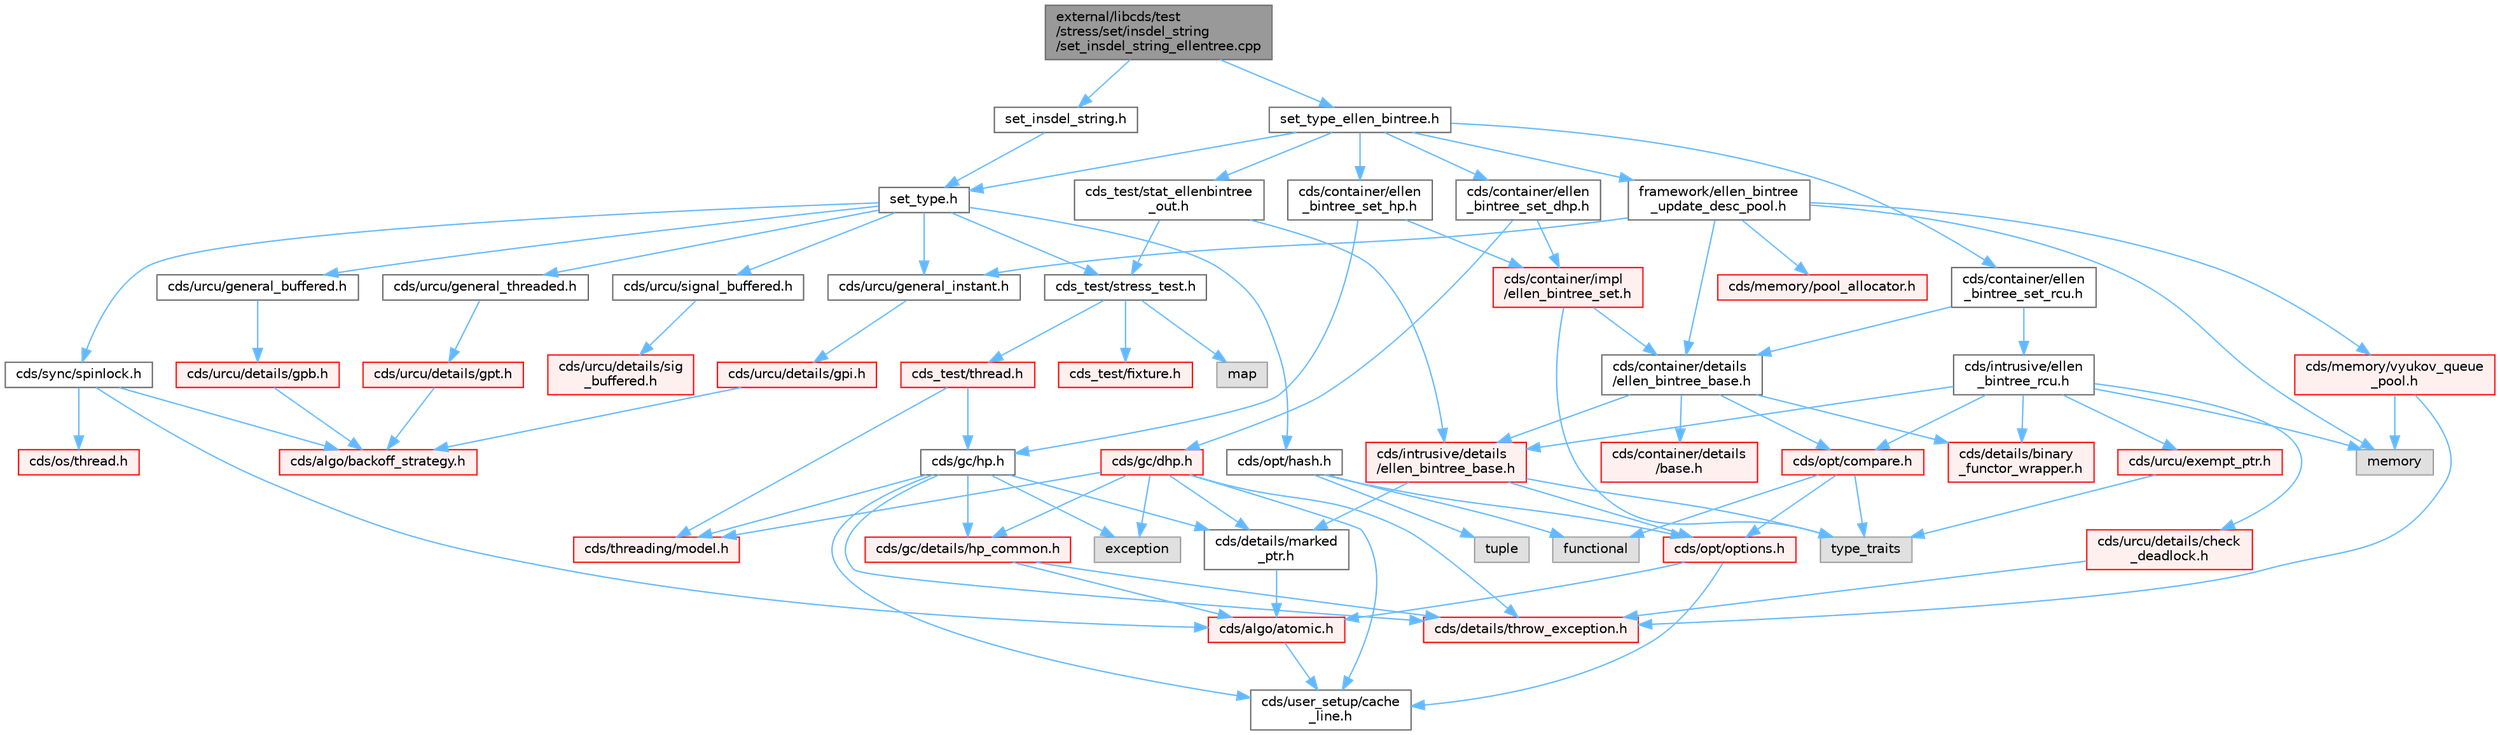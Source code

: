 digraph "external/libcds/test/stress/set/insdel_string/set_insdel_string_ellentree.cpp"
{
 // LATEX_PDF_SIZE
  bgcolor="transparent";
  edge [fontname=Helvetica,fontsize=10,labelfontname=Helvetica,labelfontsize=10];
  node [fontname=Helvetica,fontsize=10,shape=box,height=0.2,width=0.4];
  Node1 [id="Node000001",label="external/libcds/test\l/stress/set/insdel_string\l/set_insdel_string_ellentree.cpp",height=0.2,width=0.4,color="gray40", fillcolor="grey60", style="filled", fontcolor="black",tooltip=" "];
  Node1 -> Node2 [id="edge1_Node000001_Node000002",color="steelblue1",style="solid",tooltip=" "];
  Node2 [id="Node000002",label="set_insdel_string.h",height=0.2,width=0.4,color="grey40", fillcolor="white", style="filled",URL="$set__insdel__string_8h.html",tooltip=" "];
  Node2 -> Node3 [id="edge2_Node000002_Node000003",color="steelblue1",style="solid",tooltip=" "];
  Node3 [id="Node000003",label="set_type.h",height=0.2,width=0.4,color="grey40", fillcolor="white", style="filled",URL="$set__type_8h.html",tooltip=" "];
  Node3 -> Node4 [id="edge3_Node000003_Node000004",color="steelblue1",style="solid",tooltip=" "];
  Node4 [id="Node000004",label="cds/urcu/general_instant.h",height=0.2,width=0.4,color="grey40", fillcolor="white", style="filled",URL="$general__instant_8h.html",tooltip=" "];
  Node4 -> Node5 [id="edge4_Node000004_Node000005",color="steelblue1",style="solid",tooltip=" "];
  Node5 [id="Node000005",label="cds/urcu/details/gpi.h",height=0.2,width=0.4,color="red", fillcolor="#FFF0F0", style="filled",URL="$gpi_8h.html",tooltip=" "];
  Node5 -> Node55 [id="edge5_Node000005_Node000055",color="steelblue1",style="solid",tooltip=" "];
  Node55 [id="Node000055",label="cds/algo/backoff_strategy.h",height=0.2,width=0.4,color="red", fillcolor="#FFF0F0", style="filled",URL="$backoff__strategy_8h.html",tooltip=" "];
  Node3 -> Node59 [id="edge6_Node000003_Node000059",color="steelblue1",style="solid",tooltip=" "];
  Node59 [id="Node000059",label="cds/urcu/general_buffered.h",height=0.2,width=0.4,color="grey40", fillcolor="white", style="filled",URL="$general__buffered_8h.html",tooltip=" "];
  Node59 -> Node60 [id="edge7_Node000059_Node000060",color="steelblue1",style="solid",tooltip=" "];
  Node60 [id="Node000060",label="cds/urcu/details/gpb.h",height=0.2,width=0.4,color="red", fillcolor="#FFF0F0", style="filled",URL="$gpb_8h.html",tooltip=" "];
  Node60 -> Node55 [id="edge8_Node000060_Node000055",color="steelblue1",style="solid",tooltip=" "];
  Node3 -> Node73 [id="edge9_Node000003_Node000073",color="steelblue1",style="solid",tooltip=" "];
  Node73 [id="Node000073",label="cds/urcu/general_threaded.h",height=0.2,width=0.4,color="grey40", fillcolor="white", style="filled",URL="$general__threaded_8h.html",tooltip=" "];
  Node73 -> Node74 [id="edge10_Node000073_Node000074",color="steelblue1",style="solid",tooltip=" "];
  Node74 [id="Node000074",label="cds/urcu/details/gpt.h",height=0.2,width=0.4,color="red", fillcolor="#FFF0F0", style="filled",URL="$gpt_8h.html",tooltip=" "];
  Node74 -> Node55 [id="edge11_Node000074_Node000055",color="steelblue1",style="solid",tooltip=" "];
  Node3 -> Node77 [id="edge12_Node000003_Node000077",color="steelblue1",style="solid",tooltip=" "];
  Node77 [id="Node000077",label="cds/urcu/signal_buffered.h",height=0.2,width=0.4,color="grey40", fillcolor="white", style="filled",URL="$signal__buffered_8h.html",tooltip=" "];
  Node77 -> Node78 [id="edge13_Node000077_Node000078",color="steelblue1",style="solid",tooltip=" "];
  Node78 [id="Node000078",label="cds/urcu/details/sig\l_buffered.h",height=0.2,width=0.4,color="red", fillcolor="#FFF0F0", style="filled",URL="$sig__buffered_8h.html",tooltip=" "];
  Node3 -> Node80 [id="edge14_Node000003_Node000080",color="steelblue1",style="solid",tooltip=" "];
  Node80 [id="Node000080",label="cds/opt/hash.h",height=0.2,width=0.4,color="grey40", fillcolor="white", style="filled",URL="$external_2libcds_2cds_2opt_2hash_8h.html",tooltip=" "];
  Node80 -> Node81 [id="edge15_Node000080_Node000081",color="steelblue1",style="solid",tooltip=" "];
  Node81 [id="Node000081",label="tuple",height=0.2,width=0.4,color="grey60", fillcolor="#E0E0E0", style="filled",tooltip=" "];
  Node80 -> Node82 [id="edge16_Node000080_Node000082",color="steelblue1",style="solid",tooltip=" "];
  Node82 [id="Node000082",label="functional",height=0.2,width=0.4,color="grey60", fillcolor="#E0E0E0", style="filled",tooltip=" "];
  Node80 -> Node67 [id="edge17_Node000080_Node000067",color="steelblue1",style="solid",tooltip=" "];
  Node67 [id="Node000067",label="cds/opt/options.h",height=0.2,width=0.4,color="red", fillcolor="#FFF0F0", style="filled",URL="$opt_2options_8h.html",tooltip=" "];
  Node67 -> Node24 [id="edge18_Node000067_Node000024",color="steelblue1",style="solid",tooltip=" "];
  Node24 [id="Node000024",label="cds/user_setup/cache\l_line.h",height=0.2,width=0.4,color="grey40", fillcolor="white", style="filled",URL="$cache__line_8h.html",tooltip="Cache-line size definition"];
  Node67 -> Node10 [id="edge19_Node000067_Node000010",color="steelblue1",style="solid",tooltip=" "];
  Node10 [id="Node000010",label="cds/algo/atomic.h",height=0.2,width=0.4,color="red", fillcolor="#FFF0F0", style="filled",URL="$external_2libcds_2cds_2algo_2atomic_8h.html",tooltip=" "];
  Node10 -> Node24 [id="edge20_Node000010_Node000024",color="steelblue1",style="solid",tooltip=" "];
  Node3 -> Node83 [id="edge21_Node000003_Node000083",color="steelblue1",style="solid",tooltip=" "];
  Node83 [id="Node000083",label="cds/sync/spinlock.h",height=0.2,width=0.4,color="grey40", fillcolor="white", style="filled",URL="$sync_2spinlock_8h.html",tooltip=" "];
  Node83 -> Node10 [id="edge22_Node000083_Node000010",color="steelblue1",style="solid",tooltip=" "];
  Node83 -> Node44 [id="edge23_Node000083_Node000044",color="steelblue1",style="solid",tooltip=" "];
  Node44 [id="Node000044",label="cds/os/thread.h",height=0.2,width=0.4,color="red", fillcolor="#FFF0F0", style="filled",URL="$cds_2os_2thread_8h.html",tooltip=" "];
  Node83 -> Node55 [id="edge24_Node000083_Node000055",color="steelblue1",style="solid",tooltip=" "];
  Node3 -> Node84 [id="edge25_Node000003_Node000084",color="steelblue1",style="solid",tooltip=" "];
  Node84 [id="Node000084",label="cds_test/stress_test.h",height=0.2,width=0.4,color="grey40", fillcolor="white", style="filled",URL="$stress__test_8h.html",tooltip=" "];
  Node84 -> Node85 [id="edge26_Node000084_Node000085",color="steelblue1",style="solid",tooltip=" "];
  Node85 [id="Node000085",label="map",height=0.2,width=0.4,color="grey60", fillcolor="#E0E0E0", style="filled",tooltip=" "];
  Node84 -> Node86 [id="edge27_Node000084_Node000086",color="steelblue1",style="solid",tooltip=" "];
  Node86 [id="Node000086",label="cds_test/fixture.h",height=0.2,width=0.4,color="red", fillcolor="#FFF0F0", style="filled",URL="$fixture_8h.html",tooltip=" "];
  Node84 -> Node91 [id="edge28_Node000084_Node000091",color="steelblue1",style="solid",tooltip=" "];
  Node91 [id="Node000091",label="cds_test/thread.h",height=0.2,width=0.4,color="red", fillcolor="#FFF0F0", style="filled",URL="$test_2include_2cds__test_2thread_8h.html",tooltip=" "];
  Node91 -> Node48 [id="edge29_Node000091_Node000048",color="steelblue1",style="solid",tooltip=" "];
  Node48 [id="Node000048",label="cds/threading/model.h",height=0.2,width=0.4,color="red", fillcolor="#FFF0F0", style="filled",URL="$model_8h.html",tooltip=" "];
  Node91 -> Node93 [id="edge30_Node000091_Node000093",color="steelblue1",style="solid",tooltip=" "];
  Node93 [id="Node000093",label="cds/gc/hp.h",height=0.2,width=0.4,color="grey40", fillcolor="white", style="filled",URL="$hp_8h.html",tooltip=" "];
  Node93 -> Node16 [id="edge31_Node000093_Node000016",color="steelblue1",style="solid",tooltip=" "];
  Node16 [id="Node000016",label="exception",height=0.2,width=0.4,color="grey60", fillcolor="#E0E0E0", style="filled",tooltip=" "];
  Node93 -> Node94 [id="edge32_Node000093_Node000094",color="steelblue1",style="solid",tooltip=" "];
  Node94 [id="Node000094",label="cds/gc/details/hp_common.h",height=0.2,width=0.4,color="red", fillcolor="#FFF0F0", style="filled",URL="$hp__common_8h.html",tooltip=" "];
  Node94 -> Node10 [id="edge33_Node000094_Node000010",color="steelblue1",style="solid",tooltip=" "];
  Node94 -> Node41 [id="edge34_Node000094_Node000041",color="steelblue1",style="solid",tooltip=" "];
  Node41 [id="Node000041",label="cds/details/throw_exception.h",height=0.2,width=0.4,color="red", fillcolor="#FFF0F0", style="filled",URL="$throw__exception_8h.html",tooltip=" "];
  Node93 -> Node48 [id="edge35_Node000093_Node000048",color="steelblue1",style="solid",tooltip=" "];
  Node93 -> Node41 [id="edge36_Node000093_Node000041",color="steelblue1",style="solid",tooltip=" "];
  Node93 -> Node47 [id="edge37_Node000093_Node000047",color="steelblue1",style="solid",tooltip=" "];
  Node47 [id="Node000047",label="cds/details/marked\l_ptr.h",height=0.2,width=0.4,color="grey40", fillcolor="white", style="filled",URL="$marked__ptr_8h.html",tooltip=" "];
  Node47 -> Node10 [id="edge38_Node000047_Node000010",color="steelblue1",style="solid",tooltip=" "];
  Node93 -> Node24 [id="edge39_Node000093_Node000024",color="steelblue1",style="solid",tooltip=" "];
  Node1 -> Node95 [id="edge40_Node000001_Node000095",color="steelblue1",style="solid",tooltip=" "];
  Node95 [id="Node000095",label="set_type_ellen_bintree.h",height=0.2,width=0.4,color="grey40", fillcolor="white", style="filled",URL="$set__type__ellen__bintree_8h.html",tooltip=" "];
  Node95 -> Node3 [id="edge41_Node000095_Node000003",color="steelblue1",style="solid",tooltip=" "];
  Node95 -> Node96 [id="edge42_Node000095_Node000096",color="steelblue1",style="solid",tooltip=" "];
  Node96 [id="Node000096",label="cds/container/ellen\l_bintree_set_rcu.h",height=0.2,width=0.4,color="grey40", fillcolor="white", style="filled",URL="$ellen__bintree__set__rcu_8h.html",tooltip=" "];
  Node96 -> Node97 [id="edge43_Node000096_Node000097",color="steelblue1",style="solid",tooltip=" "];
  Node97 [id="Node000097",label="cds/container/details\l/ellen_bintree_base.h",height=0.2,width=0.4,color="grey40", fillcolor="white", style="filled",URL="$container_2details_2ellen__bintree__base_8h.html",tooltip=" "];
  Node97 -> Node98 [id="edge44_Node000097_Node000098",color="steelblue1",style="solid",tooltip=" "];
  Node98 [id="Node000098",label="cds/intrusive/details\l/ellen_bintree_base.h",height=0.2,width=0.4,color="red", fillcolor="#FFF0F0", style="filled",URL="$intrusive_2details_2ellen__bintree__base_8h.html",tooltip=" "];
  Node98 -> Node27 [id="edge45_Node000098_Node000027",color="steelblue1",style="solid",tooltip=" "];
  Node27 [id="Node000027",label="type_traits",height=0.2,width=0.4,color="grey60", fillcolor="#E0E0E0", style="filled",tooltip=" "];
  Node98 -> Node67 [id="edge46_Node000098_Node000067",color="steelblue1",style="solid",tooltip=" "];
  Node98 -> Node47 [id="edge47_Node000098_Node000047",color="steelblue1",style="solid",tooltip=" "];
  Node97 -> Node63 [id="edge48_Node000097_Node000063",color="steelblue1",style="solid",tooltip=" "];
  Node63 [id="Node000063",label="cds/container/details\l/base.h",height=0.2,width=0.4,color="red", fillcolor="#FFF0F0", style="filled",URL="$external_2libcds_2cds_2container_2details_2base_8h.html",tooltip=" "];
  Node97 -> Node100 [id="edge49_Node000097_Node000100",color="steelblue1",style="solid",tooltip=" "];
  Node100 [id="Node000100",label="cds/opt/compare.h",height=0.2,width=0.4,color="red", fillcolor="#FFF0F0", style="filled",URL="$external_2libcds_2cds_2opt_2compare_8h.html",tooltip=" "];
  Node100 -> Node27 [id="edge50_Node000100_Node000027",color="steelblue1",style="solid",tooltip=" "];
  Node100 -> Node82 [id="edge51_Node000100_Node000082",color="steelblue1",style="solid",tooltip=" "];
  Node100 -> Node67 [id="edge52_Node000100_Node000067",color="steelblue1",style="solid",tooltip=" "];
  Node97 -> Node101 [id="edge53_Node000097_Node000101",color="steelblue1",style="solid",tooltip=" "];
  Node101 [id="Node000101",label="cds/details/binary\l_functor_wrapper.h",height=0.2,width=0.4,color="red", fillcolor="#FFF0F0", style="filled",URL="$binary__functor__wrapper_8h.html",tooltip=" "];
  Node96 -> Node102 [id="edge54_Node000096_Node000102",color="steelblue1",style="solid",tooltip=" "];
  Node102 [id="Node000102",label="cds/intrusive/ellen\l_bintree_rcu.h",height=0.2,width=0.4,color="grey40", fillcolor="white", style="filled",URL="$ellen__bintree__rcu_8h.html",tooltip=" "];
  Node102 -> Node19 [id="edge55_Node000102_Node000019",color="steelblue1",style="solid",tooltip=" "];
  Node19 [id="Node000019",label="memory",height=0.2,width=0.4,color="grey60", fillcolor="#E0E0E0", style="filled",tooltip=" "];
  Node102 -> Node98 [id="edge56_Node000102_Node000098",color="steelblue1",style="solid",tooltip=" "];
  Node102 -> Node100 [id="edge57_Node000102_Node000100",color="steelblue1",style="solid",tooltip=" "];
  Node102 -> Node101 [id="edge58_Node000102_Node000101",color="steelblue1",style="solid",tooltip=" "];
  Node102 -> Node103 [id="edge59_Node000102_Node000103",color="steelblue1",style="solid",tooltip=" "];
  Node103 [id="Node000103",label="cds/urcu/details/check\l_deadlock.h",height=0.2,width=0.4,color="red", fillcolor="#FFF0F0", style="filled",URL="$check__deadlock_8h.html",tooltip=" "];
  Node103 -> Node41 [id="edge60_Node000103_Node000041",color="steelblue1",style="solid",tooltip=" "];
  Node102 -> Node104 [id="edge61_Node000102_Node000104",color="steelblue1",style="solid",tooltip=" "];
  Node104 [id="Node000104",label="cds/urcu/exempt_ptr.h",height=0.2,width=0.4,color="red", fillcolor="#FFF0F0", style="filled",URL="$exempt__ptr_8h.html",tooltip=" "];
  Node104 -> Node27 [id="edge62_Node000104_Node000027",color="steelblue1",style="solid",tooltip=" "];
  Node95 -> Node105 [id="edge63_Node000095_Node000105",color="steelblue1",style="solid",tooltip=" "];
  Node105 [id="Node000105",label="cds/container/ellen\l_bintree_set_hp.h",height=0.2,width=0.4,color="grey40", fillcolor="white", style="filled",URL="$ellen__bintree__set__hp_8h.html",tooltip=" "];
  Node105 -> Node93 [id="edge64_Node000105_Node000093",color="steelblue1",style="solid",tooltip=" "];
  Node105 -> Node106 [id="edge65_Node000105_Node000106",color="steelblue1",style="solid",tooltip=" "];
  Node106 [id="Node000106",label="cds/container/impl\l/ellen_bintree_set.h",height=0.2,width=0.4,color="red", fillcolor="#FFF0F0", style="filled",URL="$ellen__bintree__set_8h.html",tooltip=" "];
  Node106 -> Node27 [id="edge66_Node000106_Node000027",color="steelblue1",style="solid",tooltip=" "];
  Node106 -> Node97 [id="edge67_Node000106_Node000097",color="steelblue1",style="solid",tooltip=" "];
  Node95 -> Node109 [id="edge68_Node000095_Node000109",color="steelblue1",style="solid",tooltip=" "];
  Node109 [id="Node000109",label="cds/container/ellen\l_bintree_set_dhp.h",height=0.2,width=0.4,color="grey40", fillcolor="white", style="filled",URL="$ellen__bintree__set__dhp_8h.html",tooltip=" "];
  Node109 -> Node110 [id="edge69_Node000109_Node000110",color="steelblue1",style="solid",tooltip=" "];
  Node110 [id="Node000110",label="cds/gc/dhp.h",height=0.2,width=0.4,color="red", fillcolor="#FFF0F0", style="filled",URL="$dhp_8h.html",tooltip=" "];
  Node110 -> Node16 [id="edge70_Node000110_Node000016",color="steelblue1",style="solid",tooltip=" "];
  Node110 -> Node94 [id="edge71_Node000110_Node000094",color="steelblue1",style="solid",tooltip=" "];
  Node110 -> Node48 [id="edge72_Node000110_Node000048",color="steelblue1",style="solid",tooltip=" "];
  Node110 -> Node41 [id="edge73_Node000110_Node000041",color="steelblue1",style="solid",tooltip=" "];
  Node110 -> Node47 [id="edge74_Node000110_Node000047",color="steelblue1",style="solid",tooltip=" "];
  Node110 -> Node24 [id="edge75_Node000110_Node000024",color="steelblue1",style="solid",tooltip=" "];
  Node109 -> Node106 [id="edge76_Node000109_Node000106",color="steelblue1",style="solid",tooltip=" "];
  Node95 -> Node113 [id="edge77_Node000095_Node000113",color="steelblue1",style="solid",tooltip=" "];
  Node113 [id="Node000113",label="cds_test/stat_ellenbintree\l_out.h",height=0.2,width=0.4,color="grey40", fillcolor="white", style="filled",URL="$stat__ellenbintree__out_8h.html",tooltip=" "];
  Node113 -> Node84 [id="edge78_Node000113_Node000084",color="steelblue1",style="solid",tooltip=" "];
  Node113 -> Node98 [id="edge79_Node000113_Node000098",color="steelblue1",style="solid",tooltip=" "];
  Node95 -> Node114 [id="edge80_Node000095_Node000114",color="steelblue1",style="solid",tooltip=" "];
  Node114 [id="Node000114",label="framework/ellen_bintree\l_update_desc_pool.h",height=0.2,width=0.4,color="grey40", fillcolor="white", style="filled",URL="$ellen__bintree__update__desc__pool_8h.html",tooltip=" "];
  Node114 -> Node4 [id="edge81_Node000114_Node000004",color="steelblue1",style="solid",tooltip=" "];
  Node114 -> Node97 [id="edge82_Node000114_Node000097",color="steelblue1",style="solid",tooltip=" "];
  Node114 -> Node115 [id="edge83_Node000114_Node000115",color="steelblue1",style="solid",tooltip=" "];
  Node115 [id="Node000115",label="cds/memory/vyukov_queue\l_pool.h",height=0.2,width=0.4,color="red", fillcolor="#FFF0F0", style="filled",URL="$vyukov__queue__pool_8h.html",tooltip=" "];
  Node115 -> Node41 [id="edge84_Node000115_Node000041",color="steelblue1",style="solid",tooltip=" "];
  Node115 -> Node19 [id="edge85_Node000115_Node000019",color="steelblue1",style="solid",tooltip=" "];
  Node114 -> Node117 [id="edge86_Node000114_Node000117",color="steelblue1",style="solid",tooltip=" "];
  Node117 [id="Node000117",label="cds/memory/pool_allocator.h",height=0.2,width=0.4,color="red", fillcolor="#FFF0F0", style="filled",URL="$pool__allocator_8h.html",tooltip=" "];
  Node114 -> Node19 [id="edge87_Node000114_Node000019",color="steelblue1",style="solid",tooltip=" "];
}
